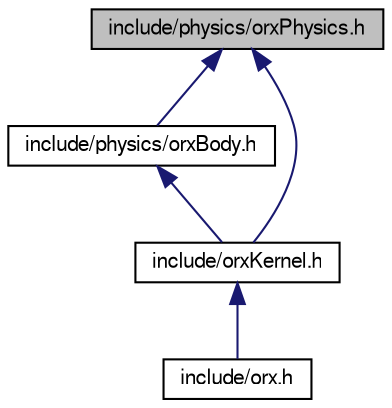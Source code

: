digraph G
{
  bgcolor="transparent";
  edge [fontname="FreeSans",fontsize=10,labelfontname="FreeSans",labelfontsize=10];
  node [fontname="FreeSans",fontsize=10,shape=record];
  Node1 [label="include/physics/orxPhysics.h",height=0.2,width=0.4,color="black", fillcolor="grey75", style="filled" fontcolor="black"];
  Node1 -> Node2 [dir=back,color="midnightblue",fontsize=10,style="solid",fontname="FreeSans"];
  Node2 [label="include/physics/orxBody.h",height=0.2,width=0.4,color="black",URL="$orx_body_8h.html"];
  Node2 -> Node3 [dir=back,color="midnightblue",fontsize=10,style="solid",fontname="FreeSans"];
  Node3 [label="include/orxKernel.h",height=0.2,width=0.4,color="black",URL="$orx_kernel_8h.html"];
  Node3 -> Node4 [dir=back,color="midnightblue",fontsize=10,style="solid",fontname="FreeSans"];
  Node4 [label="include/orx.h",height=0.2,width=0.4,color="black",URL="$orx_8h.html"];
  Node1 -> Node3 [dir=back,color="midnightblue",fontsize=10,style="solid",fontname="FreeSans"];
}
